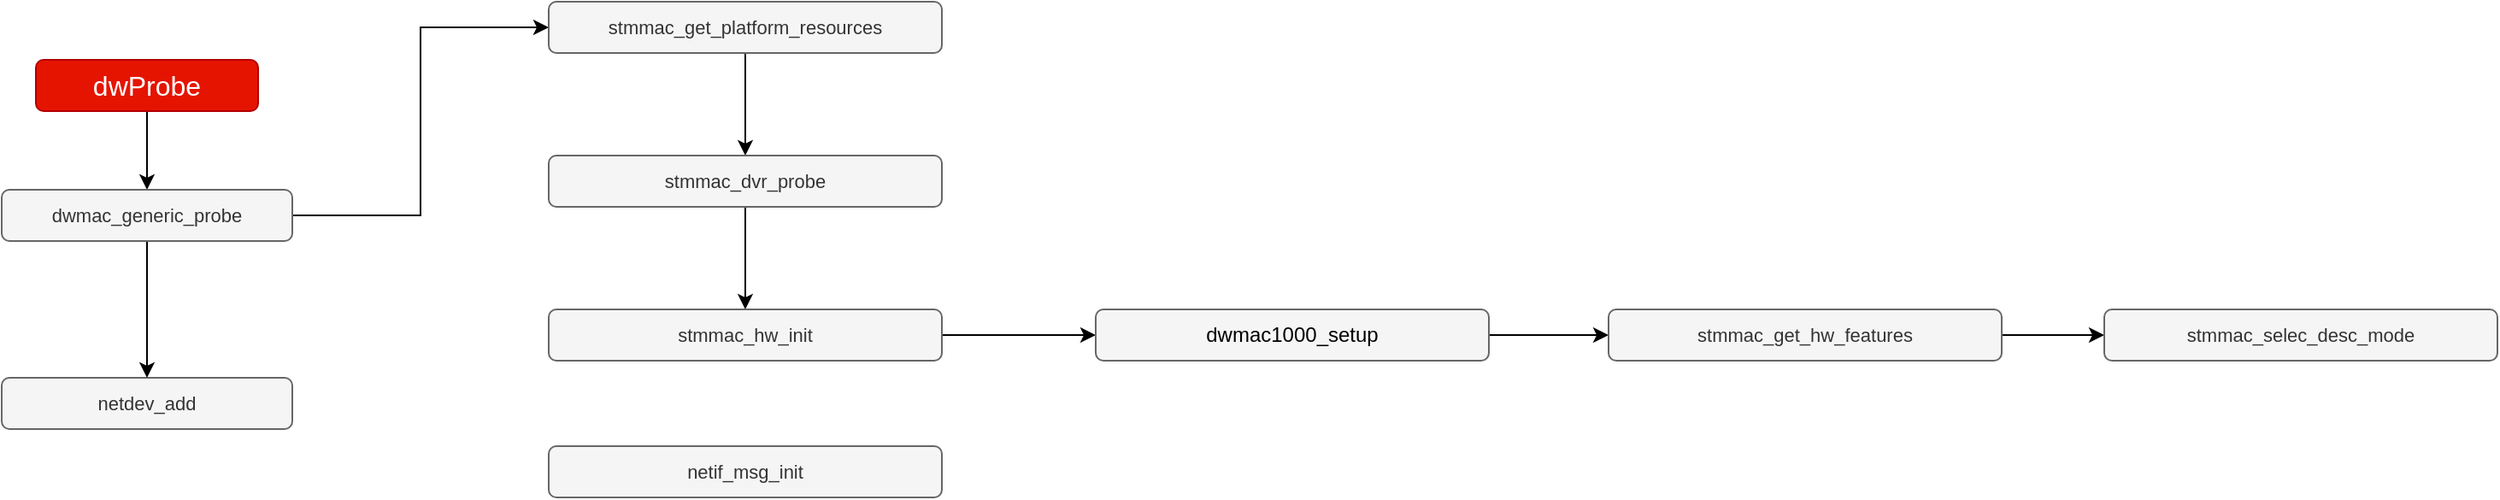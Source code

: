<mxfile version="14.6.11" type="github">
  <diagram id="rI16_N8AuNNVIECf_yQc" name="调用关系">
    <mxGraphModel dx="1360" dy="802" grid="1" gridSize="10" guides="1" tooltips="1" connect="1" arrows="1" fold="1" page="1" pageScale="1" pageWidth="827" pageHeight="1169" math="0" shadow="0">
      <root>
        <mxCell id="0" />
        <mxCell id="1" parent="0" />
        <mxCell id="1yvQLYRBvjJ9qQbgR-_7-9" style="edgeStyle=orthogonalEdgeStyle;rounded=0;orthogonalLoop=1;jettySize=auto;html=1;" edge="1" parent="1" source="1yvQLYRBvjJ9qQbgR-_7-2" target="1yvQLYRBvjJ9qQbgR-_7-4">
          <mxGeometry relative="1" as="geometry" />
        </mxCell>
        <mxCell id="1yvQLYRBvjJ9qQbgR-_7-2" value="dwProbe" style="rounded=1;whiteSpace=wrap;html=1;labelBackgroundColor=none;strokeColor=#B20000;fillColor=#e51400;fontSize=16;align=center;fontColor=#ffffff;" vertex="1" parent="1">
          <mxGeometry x="40" y="144" width="130" height="30" as="geometry" />
        </mxCell>
        <mxCell id="1yvQLYRBvjJ9qQbgR-_7-3" value="&lt;span style=&quot;font-size: 11px&quot;&gt;netdev_add&lt;/span&gt;" style="rounded=1;whiteSpace=wrap;html=1;labelBackgroundColor=none;strokeColor=#666666;fillColor=#f5f5f5;fontSize=11;fontColor=#333333;align=center;" vertex="1" parent="1">
          <mxGeometry x="20" y="330" width="170" height="30" as="geometry" />
        </mxCell>
        <mxCell id="1yvQLYRBvjJ9qQbgR-_7-11" style="edgeStyle=orthogonalEdgeStyle;rounded=0;orthogonalLoop=1;jettySize=auto;html=1;entryX=0.5;entryY=0;entryDx=0;entryDy=0;" edge="1" parent="1" source="1yvQLYRBvjJ9qQbgR-_7-4" target="1yvQLYRBvjJ9qQbgR-_7-3">
          <mxGeometry relative="1" as="geometry" />
        </mxCell>
        <mxCell id="1yvQLYRBvjJ9qQbgR-_7-12" style="edgeStyle=orthogonalEdgeStyle;rounded=0;orthogonalLoop=1;jettySize=auto;html=1;entryX=0;entryY=0.5;entryDx=0;entryDy=0;" edge="1" parent="1" source="1yvQLYRBvjJ9qQbgR-_7-4" target="1yvQLYRBvjJ9qQbgR-_7-13">
          <mxGeometry relative="1" as="geometry">
            <mxPoint x="280" y="110" as="targetPoint" />
          </mxGeometry>
        </mxCell>
        <mxCell id="1yvQLYRBvjJ9qQbgR-_7-4" value="&lt;span style=&quot;font-size: 11px&quot;&gt;dwmac_generic_probe&lt;/span&gt;" style="rounded=1;whiteSpace=wrap;html=1;labelBackgroundColor=none;strokeColor=#666666;fillColor=#f5f5f5;fontSize=11;fontColor=#333333;align=center;" vertex="1" parent="1">
          <mxGeometry x="20" y="220" width="170" height="30" as="geometry" />
        </mxCell>
        <mxCell id="1yvQLYRBvjJ9qQbgR-_7-15" style="edgeStyle=orthogonalEdgeStyle;rounded=0;orthogonalLoop=1;jettySize=auto;html=1;entryX=0.5;entryY=0;entryDx=0;entryDy=0;" edge="1" parent="1" source="1yvQLYRBvjJ9qQbgR-_7-13" target="1yvQLYRBvjJ9qQbgR-_7-14">
          <mxGeometry relative="1" as="geometry" />
        </mxCell>
        <mxCell id="1yvQLYRBvjJ9qQbgR-_7-13" value="&lt;span style=&quot;font-size: 11px&quot;&gt;stmmac_get_platform_resources&lt;/span&gt;" style="rounded=1;whiteSpace=wrap;html=1;labelBackgroundColor=none;strokeColor=#666666;fillColor=#f5f5f5;fontSize=11;fontColor=#333333;align=center;" vertex="1" parent="1">
          <mxGeometry x="340" y="110" width="230" height="30" as="geometry" />
        </mxCell>
        <mxCell id="1yvQLYRBvjJ9qQbgR-_7-18" style="edgeStyle=orthogonalEdgeStyle;rounded=0;orthogonalLoop=1;jettySize=auto;html=1;entryX=0.5;entryY=0;entryDx=0;entryDy=0;" edge="1" parent="1" source="1yvQLYRBvjJ9qQbgR-_7-14" target="1yvQLYRBvjJ9qQbgR-_7-17">
          <mxGeometry relative="1" as="geometry" />
        </mxCell>
        <mxCell id="1yvQLYRBvjJ9qQbgR-_7-14" value="&lt;span style=&quot;font-size: 11px&quot;&gt;stmmac_dvr_probe&lt;/span&gt;" style="rounded=1;whiteSpace=wrap;html=1;labelBackgroundColor=none;strokeColor=#666666;fillColor=#f5f5f5;fontSize=11;fontColor=#333333;align=center;" vertex="1" parent="1">
          <mxGeometry x="340" y="200" width="230" height="30" as="geometry" />
        </mxCell>
        <mxCell id="1yvQLYRBvjJ9qQbgR-_7-26" value="" style="edgeStyle=orthogonalEdgeStyle;rounded=0;orthogonalLoop=1;jettySize=auto;html=1;" edge="1" parent="1" source="1yvQLYRBvjJ9qQbgR-_7-17" target="1yvQLYRBvjJ9qQbgR-_7-20">
          <mxGeometry relative="1" as="geometry" />
        </mxCell>
        <mxCell id="1yvQLYRBvjJ9qQbgR-_7-17" value="&lt;span style=&quot;font-size: 11px&quot;&gt;stmmac_hw_init&lt;/span&gt;" style="rounded=1;whiteSpace=wrap;html=1;labelBackgroundColor=none;strokeColor=#666666;fillColor=#f5f5f5;fontSize=11;fontColor=#333333;align=center;" vertex="1" parent="1">
          <mxGeometry x="340" y="290" width="230" height="30" as="geometry" />
        </mxCell>
        <mxCell id="1yvQLYRBvjJ9qQbgR-_7-27" value="" style="edgeStyle=orthogonalEdgeStyle;rounded=0;orthogonalLoop=1;jettySize=auto;html=1;" edge="1" parent="1" source="1yvQLYRBvjJ9qQbgR-_7-20" target="1yvQLYRBvjJ9qQbgR-_7-22">
          <mxGeometry relative="1" as="geometry" />
        </mxCell>
        <mxCell id="1yvQLYRBvjJ9qQbgR-_7-20" value="&lt;span style=&quot;color: rgb(0 , 0 , 0) ; font-size: 12px ; text-align: left&quot;&gt;dwmac1000_setup&lt;/span&gt;" style="rounded=1;whiteSpace=wrap;html=1;labelBackgroundColor=none;strokeColor=#666666;fillColor=#f5f5f5;fontSize=11;fontColor=#333333;align=center;" vertex="1" parent="1">
          <mxGeometry x="660" y="290" width="230" height="30" as="geometry" />
        </mxCell>
        <mxCell id="1yvQLYRBvjJ9qQbgR-_7-28" value="" style="edgeStyle=orthogonalEdgeStyle;rounded=0;orthogonalLoop=1;jettySize=auto;html=1;" edge="1" parent="1" source="1yvQLYRBvjJ9qQbgR-_7-22" target="1yvQLYRBvjJ9qQbgR-_7-24">
          <mxGeometry relative="1" as="geometry" />
        </mxCell>
        <mxCell id="1yvQLYRBvjJ9qQbgR-_7-22" value="&lt;span style=&quot;font-size: 11px&quot;&gt;stmmac_get_hw_features&lt;/span&gt;" style="rounded=1;whiteSpace=wrap;html=1;labelBackgroundColor=none;strokeColor=#666666;fillColor=#f5f5f5;fontSize=11;fontColor=#333333;align=center;" vertex="1" parent="1">
          <mxGeometry x="960" y="290" width="230" height="30" as="geometry" />
        </mxCell>
        <mxCell id="1yvQLYRBvjJ9qQbgR-_7-24" value="&lt;span style=&quot;font-size: 11px&quot;&gt;stmmac_selec_desc_mode&lt;/span&gt;" style="rounded=1;whiteSpace=wrap;html=1;labelBackgroundColor=none;strokeColor=#666666;fillColor=#f5f5f5;fontSize=11;fontColor=#333333;align=center;" vertex="1" parent="1">
          <mxGeometry x="1250" y="290" width="230" height="30" as="geometry" />
        </mxCell>
        <mxCell id="1yvQLYRBvjJ9qQbgR-_7-29" value="&lt;span style=&quot;font-size: 11px&quot;&gt;netif_msg_init&lt;/span&gt;" style="rounded=1;whiteSpace=wrap;html=1;labelBackgroundColor=none;strokeColor=#666666;fillColor=#f5f5f5;fontSize=11;fontColor=#333333;align=center;" vertex="1" parent="1">
          <mxGeometry x="340" y="370" width="230" height="30" as="geometry" />
        </mxCell>
      </root>
    </mxGraphModel>
  </diagram>
</mxfile>
